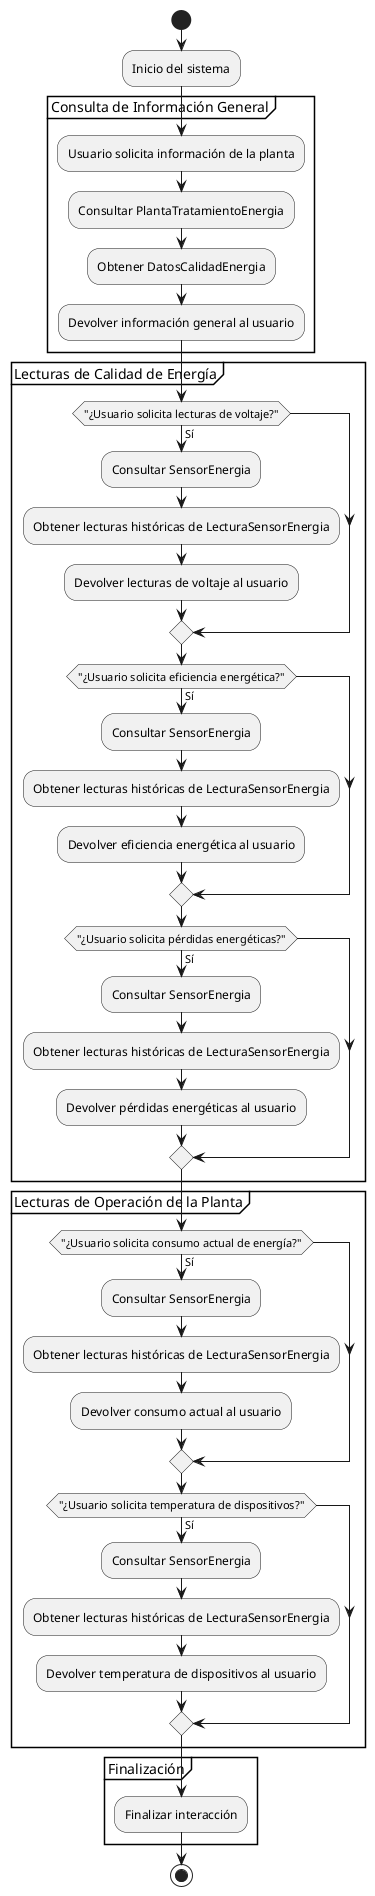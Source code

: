 @startuml
start

:Inicio del sistema;

partition "Consulta de Información General" {
    :Usuario solicita información de la planta;
    :Consultar PlantaTratamientoEnergia;
    :Obtener DatosCalidadEnergia;
    :Devolver información general al usuario;
}

partition "Lecturas de Calidad de Energía" {
    if ("¿Usuario solicita lecturas de voltaje?") then (Sí)
        :Consultar SensorEnergia;
        :Obtener lecturas históricas de LecturaSensorEnergia;
        :Devolver lecturas de voltaje al usuario;
    endif
    if ("¿Usuario solicita eficiencia energética?") then (Sí)
        :Consultar SensorEnergia;
        :Obtener lecturas históricas de LecturaSensorEnergia;
        :Devolver eficiencia energética al usuario;
    endif
    if ("¿Usuario solicita pérdidas energéticas?") then (Sí)
        :Consultar SensorEnergia;
        :Obtener lecturas históricas de LecturaSensorEnergia;
        :Devolver pérdidas energéticas al usuario;
    endif
}

partition "Lecturas de Operación de la Planta" {
    if ("¿Usuario solicita consumo actual de energía?") then (Sí)
        :Consultar SensorEnergia;
        :Obtener lecturas históricas de LecturaSensorEnergia;
        :Devolver consumo actual al usuario;
    endif
    if ("¿Usuario solicita temperatura de dispositivos?") then (Sí)
        :Consultar SensorEnergia;
        :Obtener lecturas históricas de LecturaSensorEnergia;
        :Devolver temperatura de dispositivos al usuario;
    endif
}

partition "Finalización" {
    :Finalizar interacción;
}

stop
@enduml